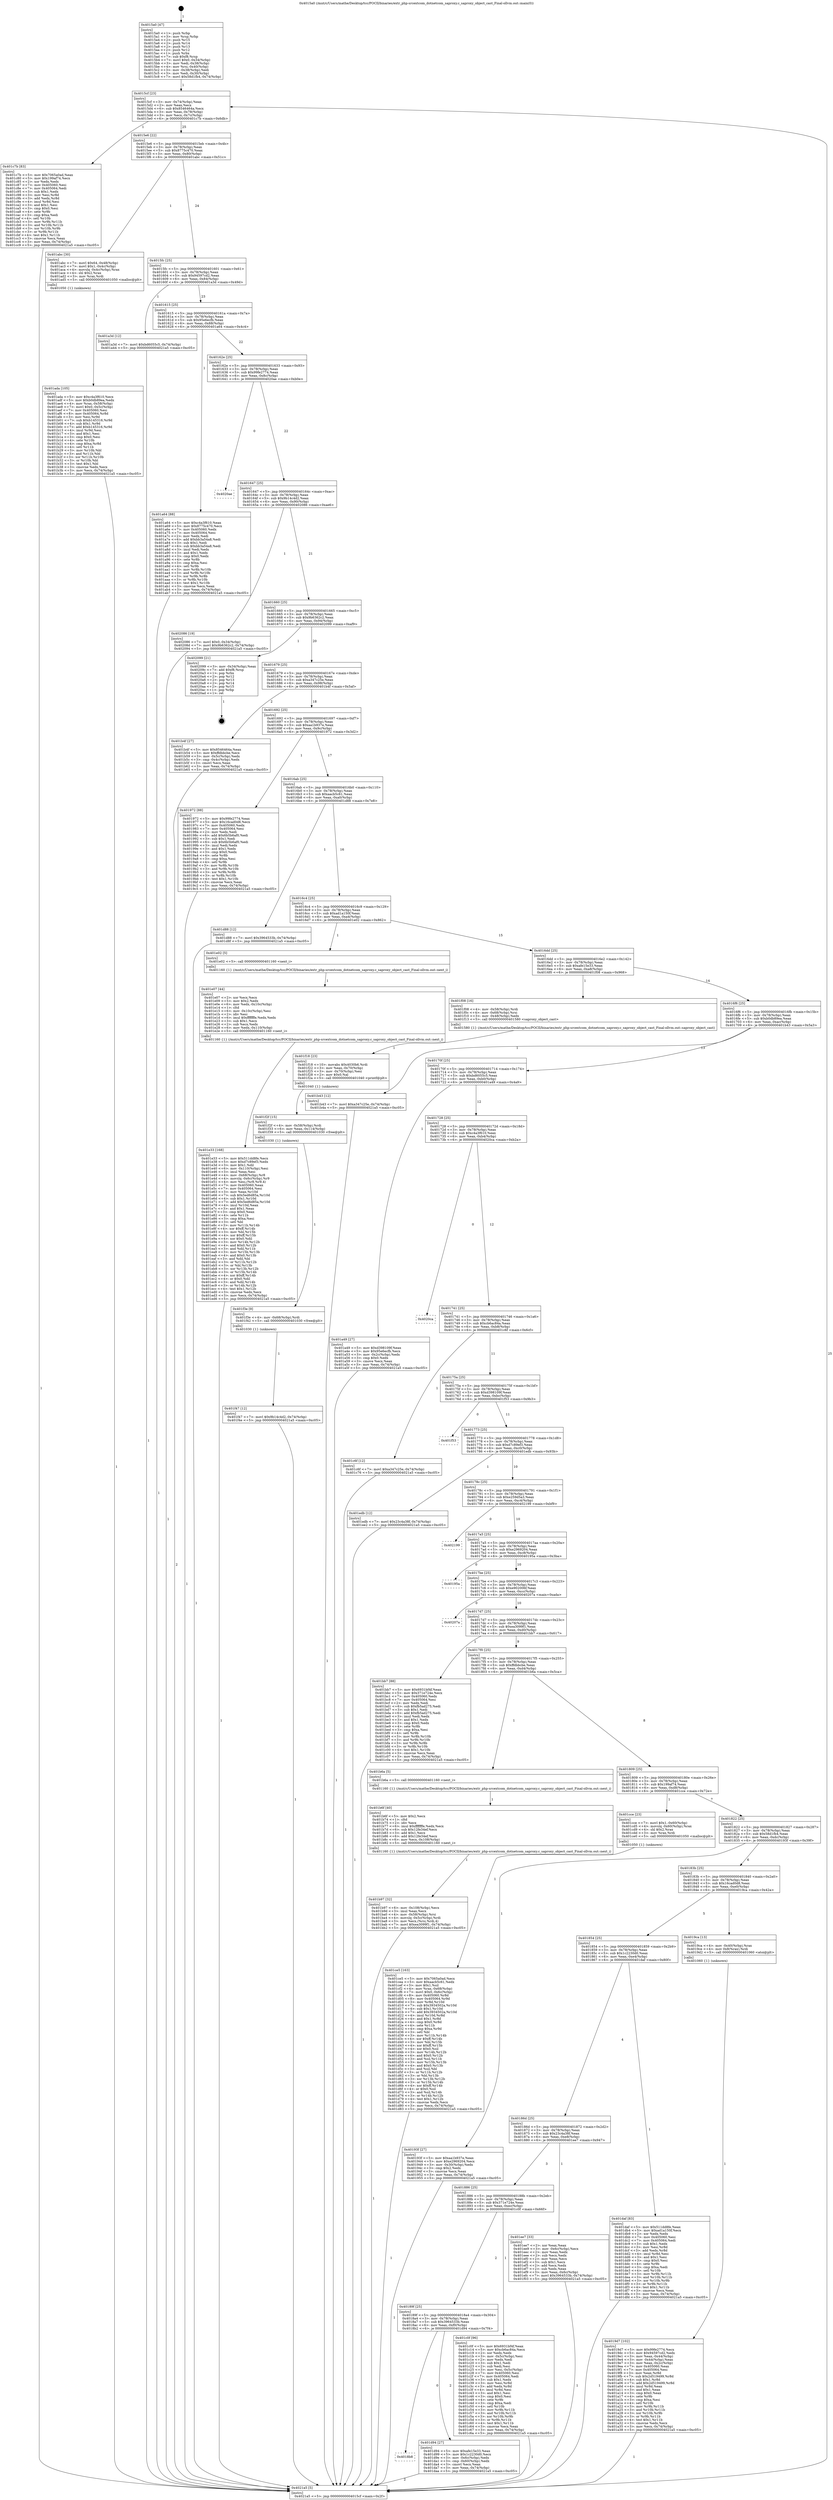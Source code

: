 digraph "0x4015a0" {
  label = "0x4015a0 (/mnt/c/Users/mathe/Desktop/tcc/POCII/binaries/extr_php-srcextcom_dotnetcom_saproxy.c_saproxy_object_cast_Final-ollvm.out::main(0))"
  labelloc = "t"
  node[shape=record]

  Entry [label="",width=0.3,height=0.3,shape=circle,fillcolor=black,style=filled]
  "0x4015cf" [label="{
     0x4015cf [23]\l
     | [instrs]\l
     &nbsp;&nbsp;0x4015cf \<+3\>: mov -0x74(%rbp),%eax\l
     &nbsp;&nbsp;0x4015d2 \<+2\>: mov %eax,%ecx\l
     &nbsp;&nbsp;0x4015d4 \<+6\>: sub $0x8546464a,%ecx\l
     &nbsp;&nbsp;0x4015da \<+3\>: mov %eax,-0x78(%rbp)\l
     &nbsp;&nbsp;0x4015dd \<+3\>: mov %ecx,-0x7c(%rbp)\l
     &nbsp;&nbsp;0x4015e0 \<+6\>: je 0000000000401c7b \<main+0x6db\>\l
  }"]
  "0x401c7b" [label="{
     0x401c7b [83]\l
     | [instrs]\l
     &nbsp;&nbsp;0x401c7b \<+5\>: mov $0x7065a0ad,%eax\l
     &nbsp;&nbsp;0x401c80 \<+5\>: mov $0x199af74,%ecx\l
     &nbsp;&nbsp;0x401c85 \<+2\>: xor %edx,%edx\l
     &nbsp;&nbsp;0x401c87 \<+7\>: mov 0x405060,%esi\l
     &nbsp;&nbsp;0x401c8e \<+7\>: mov 0x405064,%edi\l
     &nbsp;&nbsp;0x401c95 \<+3\>: sub $0x1,%edx\l
     &nbsp;&nbsp;0x401c98 \<+3\>: mov %esi,%r8d\l
     &nbsp;&nbsp;0x401c9b \<+3\>: add %edx,%r8d\l
     &nbsp;&nbsp;0x401c9e \<+4\>: imul %r8d,%esi\l
     &nbsp;&nbsp;0x401ca2 \<+3\>: and $0x1,%esi\l
     &nbsp;&nbsp;0x401ca5 \<+3\>: cmp $0x0,%esi\l
     &nbsp;&nbsp;0x401ca8 \<+4\>: sete %r9b\l
     &nbsp;&nbsp;0x401cac \<+3\>: cmp $0xa,%edi\l
     &nbsp;&nbsp;0x401caf \<+4\>: setl %r10b\l
     &nbsp;&nbsp;0x401cb3 \<+3\>: mov %r9b,%r11b\l
     &nbsp;&nbsp;0x401cb6 \<+3\>: and %r10b,%r11b\l
     &nbsp;&nbsp;0x401cb9 \<+3\>: xor %r10b,%r9b\l
     &nbsp;&nbsp;0x401cbc \<+3\>: or %r9b,%r11b\l
     &nbsp;&nbsp;0x401cbf \<+4\>: test $0x1,%r11b\l
     &nbsp;&nbsp;0x401cc3 \<+3\>: cmovne %ecx,%eax\l
     &nbsp;&nbsp;0x401cc6 \<+3\>: mov %eax,-0x74(%rbp)\l
     &nbsp;&nbsp;0x401cc9 \<+5\>: jmp 00000000004021a5 \<main+0xc05\>\l
  }"]
  "0x4015e6" [label="{
     0x4015e6 [22]\l
     | [instrs]\l
     &nbsp;&nbsp;0x4015e6 \<+5\>: jmp 00000000004015eb \<main+0x4b\>\l
     &nbsp;&nbsp;0x4015eb \<+3\>: mov -0x78(%rbp),%eax\l
     &nbsp;&nbsp;0x4015ee \<+5\>: sub $0x8775c470,%eax\l
     &nbsp;&nbsp;0x4015f3 \<+3\>: mov %eax,-0x80(%rbp)\l
     &nbsp;&nbsp;0x4015f6 \<+6\>: je 0000000000401abc \<main+0x51c\>\l
  }"]
  Exit [label="",width=0.3,height=0.3,shape=circle,fillcolor=black,style=filled,peripheries=2]
  "0x401abc" [label="{
     0x401abc [30]\l
     | [instrs]\l
     &nbsp;&nbsp;0x401abc \<+7\>: movl $0x64,-0x48(%rbp)\l
     &nbsp;&nbsp;0x401ac3 \<+7\>: movl $0x1,-0x4c(%rbp)\l
     &nbsp;&nbsp;0x401aca \<+4\>: movslq -0x4c(%rbp),%rax\l
     &nbsp;&nbsp;0x401ace \<+4\>: shl $0x2,%rax\l
     &nbsp;&nbsp;0x401ad2 \<+3\>: mov %rax,%rdi\l
     &nbsp;&nbsp;0x401ad5 \<+5\>: call 0000000000401050 \<malloc@plt\>\l
     | [calls]\l
     &nbsp;&nbsp;0x401050 \{1\} (unknown)\l
  }"]
  "0x4015fc" [label="{
     0x4015fc [25]\l
     | [instrs]\l
     &nbsp;&nbsp;0x4015fc \<+5\>: jmp 0000000000401601 \<main+0x61\>\l
     &nbsp;&nbsp;0x401601 \<+3\>: mov -0x78(%rbp),%eax\l
     &nbsp;&nbsp;0x401604 \<+5\>: sub $0x94597cd2,%eax\l
     &nbsp;&nbsp;0x401609 \<+6\>: mov %eax,-0x84(%rbp)\l
     &nbsp;&nbsp;0x40160f \<+6\>: je 0000000000401a3d \<main+0x49d\>\l
  }"]
  "0x401f47" [label="{
     0x401f47 [12]\l
     | [instrs]\l
     &nbsp;&nbsp;0x401f47 \<+7\>: movl $0x9b14c4d2,-0x74(%rbp)\l
     &nbsp;&nbsp;0x401f4e \<+5\>: jmp 00000000004021a5 \<main+0xc05\>\l
  }"]
  "0x401a3d" [label="{
     0x401a3d [12]\l
     | [instrs]\l
     &nbsp;&nbsp;0x401a3d \<+7\>: movl $0xbd6055c5,-0x74(%rbp)\l
     &nbsp;&nbsp;0x401a44 \<+5\>: jmp 00000000004021a5 \<main+0xc05\>\l
  }"]
  "0x401615" [label="{
     0x401615 [25]\l
     | [instrs]\l
     &nbsp;&nbsp;0x401615 \<+5\>: jmp 000000000040161a \<main+0x7a\>\l
     &nbsp;&nbsp;0x40161a \<+3\>: mov -0x78(%rbp),%eax\l
     &nbsp;&nbsp;0x40161d \<+5\>: sub $0x95e6ecfb,%eax\l
     &nbsp;&nbsp;0x401622 \<+6\>: mov %eax,-0x88(%rbp)\l
     &nbsp;&nbsp;0x401628 \<+6\>: je 0000000000401a64 \<main+0x4c4\>\l
  }"]
  "0x401f3e" [label="{
     0x401f3e [9]\l
     | [instrs]\l
     &nbsp;&nbsp;0x401f3e \<+4\>: mov -0x68(%rbp),%rdi\l
     &nbsp;&nbsp;0x401f42 \<+5\>: call 0000000000401030 \<free@plt\>\l
     | [calls]\l
     &nbsp;&nbsp;0x401030 \{1\} (unknown)\l
  }"]
  "0x401a64" [label="{
     0x401a64 [88]\l
     | [instrs]\l
     &nbsp;&nbsp;0x401a64 \<+5\>: mov $0xc4a3f610,%eax\l
     &nbsp;&nbsp;0x401a69 \<+5\>: mov $0x8775c470,%ecx\l
     &nbsp;&nbsp;0x401a6e \<+7\>: mov 0x405060,%edx\l
     &nbsp;&nbsp;0x401a75 \<+7\>: mov 0x405064,%esi\l
     &nbsp;&nbsp;0x401a7c \<+2\>: mov %edx,%edi\l
     &nbsp;&nbsp;0x401a7e \<+6\>: add $0xbb3a54a8,%edi\l
     &nbsp;&nbsp;0x401a84 \<+3\>: sub $0x1,%edi\l
     &nbsp;&nbsp;0x401a87 \<+6\>: sub $0xbb3a54a8,%edi\l
     &nbsp;&nbsp;0x401a8d \<+3\>: imul %edi,%edx\l
     &nbsp;&nbsp;0x401a90 \<+3\>: and $0x1,%edx\l
     &nbsp;&nbsp;0x401a93 \<+3\>: cmp $0x0,%edx\l
     &nbsp;&nbsp;0x401a96 \<+4\>: sete %r8b\l
     &nbsp;&nbsp;0x401a9a \<+3\>: cmp $0xa,%esi\l
     &nbsp;&nbsp;0x401a9d \<+4\>: setl %r9b\l
     &nbsp;&nbsp;0x401aa1 \<+3\>: mov %r8b,%r10b\l
     &nbsp;&nbsp;0x401aa4 \<+3\>: and %r9b,%r10b\l
     &nbsp;&nbsp;0x401aa7 \<+3\>: xor %r9b,%r8b\l
     &nbsp;&nbsp;0x401aaa \<+3\>: or %r8b,%r10b\l
     &nbsp;&nbsp;0x401aad \<+4\>: test $0x1,%r10b\l
     &nbsp;&nbsp;0x401ab1 \<+3\>: cmovne %ecx,%eax\l
     &nbsp;&nbsp;0x401ab4 \<+3\>: mov %eax,-0x74(%rbp)\l
     &nbsp;&nbsp;0x401ab7 \<+5\>: jmp 00000000004021a5 \<main+0xc05\>\l
  }"]
  "0x40162e" [label="{
     0x40162e [25]\l
     | [instrs]\l
     &nbsp;&nbsp;0x40162e \<+5\>: jmp 0000000000401633 \<main+0x93\>\l
     &nbsp;&nbsp;0x401633 \<+3\>: mov -0x78(%rbp),%eax\l
     &nbsp;&nbsp;0x401636 \<+5\>: sub $0x99fe2774,%eax\l
     &nbsp;&nbsp;0x40163b \<+6\>: mov %eax,-0x8c(%rbp)\l
     &nbsp;&nbsp;0x401641 \<+6\>: je 00000000004020ae \<main+0xb0e\>\l
  }"]
  "0x401f2f" [label="{
     0x401f2f [15]\l
     | [instrs]\l
     &nbsp;&nbsp;0x401f2f \<+4\>: mov -0x58(%rbp),%rdi\l
     &nbsp;&nbsp;0x401f33 \<+6\>: mov %eax,-0x114(%rbp)\l
     &nbsp;&nbsp;0x401f39 \<+5\>: call 0000000000401030 \<free@plt\>\l
     | [calls]\l
     &nbsp;&nbsp;0x401030 \{1\} (unknown)\l
  }"]
  "0x4020ae" [label="{
     0x4020ae\l
  }", style=dashed]
  "0x401647" [label="{
     0x401647 [25]\l
     | [instrs]\l
     &nbsp;&nbsp;0x401647 \<+5\>: jmp 000000000040164c \<main+0xac\>\l
     &nbsp;&nbsp;0x40164c \<+3\>: mov -0x78(%rbp),%eax\l
     &nbsp;&nbsp;0x40164f \<+5\>: sub $0x9b14c4d2,%eax\l
     &nbsp;&nbsp;0x401654 \<+6\>: mov %eax,-0x90(%rbp)\l
     &nbsp;&nbsp;0x40165a \<+6\>: je 0000000000402086 \<main+0xae6\>\l
  }"]
  "0x401f18" [label="{
     0x401f18 [23]\l
     | [instrs]\l
     &nbsp;&nbsp;0x401f18 \<+10\>: movabs $0x4030b6,%rdi\l
     &nbsp;&nbsp;0x401f22 \<+3\>: mov %eax,-0x70(%rbp)\l
     &nbsp;&nbsp;0x401f25 \<+3\>: mov -0x70(%rbp),%esi\l
     &nbsp;&nbsp;0x401f28 \<+2\>: mov $0x0,%al\l
     &nbsp;&nbsp;0x401f2a \<+5\>: call 0000000000401040 \<printf@plt\>\l
     | [calls]\l
     &nbsp;&nbsp;0x401040 \{1\} (unknown)\l
  }"]
  "0x402086" [label="{
     0x402086 [19]\l
     | [instrs]\l
     &nbsp;&nbsp;0x402086 \<+7\>: movl $0x0,-0x34(%rbp)\l
     &nbsp;&nbsp;0x40208d \<+7\>: movl $0x9b6362c2,-0x74(%rbp)\l
     &nbsp;&nbsp;0x402094 \<+5\>: jmp 00000000004021a5 \<main+0xc05\>\l
  }"]
  "0x401660" [label="{
     0x401660 [25]\l
     | [instrs]\l
     &nbsp;&nbsp;0x401660 \<+5\>: jmp 0000000000401665 \<main+0xc5\>\l
     &nbsp;&nbsp;0x401665 \<+3\>: mov -0x78(%rbp),%eax\l
     &nbsp;&nbsp;0x401668 \<+5\>: sub $0x9b6362c2,%eax\l
     &nbsp;&nbsp;0x40166d \<+6\>: mov %eax,-0x94(%rbp)\l
     &nbsp;&nbsp;0x401673 \<+6\>: je 0000000000402099 \<main+0xaf9\>\l
  }"]
  "0x401e33" [label="{
     0x401e33 [168]\l
     | [instrs]\l
     &nbsp;&nbsp;0x401e33 \<+5\>: mov $0x511dd8fe,%ecx\l
     &nbsp;&nbsp;0x401e38 \<+5\>: mov $0xd7c89ef3,%edx\l
     &nbsp;&nbsp;0x401e3d \<+3\>: mov $0x1,%dil\l
     &nbsp;&nbsp;0x401e40 \<+6\>: mov -0x110(%rbp),%esi\l
     &nbsp;&nbsp;0x401e46 \<+3\>: imul %eax,%esi\l
     &nbsp;&nbsp;0x401e49 \<+4\>: mov -0x68(%rbp),%r8\l
     &nbsp;&nbsp;0x401e4d \<+4\>: movslq -0x6c(%rbp),%r9\l
     &nbsp;&nbsp;0x401e51 \<+4\>: mov %esi,(%r8,%r9,4)\l
     &nbsp;&nbsp;0x401e55 \<+7\>: mov 0x405060,%eax\l
     &nbsp;&nbsp;0x401e5c \<+7\>: mov 0x405064,%esi\l
     &nbsp;&nbsp;0x401e63 \<+3\>: mov %eax,%r10d\l
     &nbsp;&nbsp;0x401e66 \<+7\>: sub $0x5ed6d85a,%r10d\l
     &nbsp;&nbsp;0x401e6d \<+4\>: sub $0x1,%r10d\l
     &nbsp;&nbsp;0x401e71 \<+7\>: add $0x5ed6d85a,%r10d\l
     &nbsp;&nbsp;0x401e78 \<+4\>: imul %r10d,%eax\l
     &nbsp;&nbsp;0x401e7c \<+3\>: and $0x1,%eax\l
     &nbsp;&nbsp;0x401e7f \<+3\>: cmp $0x0,%eax\l
     &nbsp;&nbsp;0x401e82 \<+4\>: sete %r11b\l
     &nbsp;&nbsp;0x401e86 \<+3\>: cmp $0xa,%esi\l
     &nbsp;&nbsp;0x401e89 \<+3\>: setl %bl\l
     &nbsp;&nbsp;0x401e8c \<+3\>: mov %r11b,%r14b\l
     &nbsp;&nbsp;0x401e8f \<+4\>: xor $0xff,%r14b\l
     &nbsp;&nbsp;0x401e93 \<+3\>: mov %bl,%r15b\l
     &nbsp;&nbsp;0x401e96 \<+4\>: xor $0xff,%r15b\l
     &nbsp;&nbsp;0x401e9a \<+4\>: xor $0x0,%dil\l
     &nbsp;&nbsp;0x401e9e \<+3\>: mov %r14b,%r12b\l
     &nbsp;&nbsp;0x401ea1 \<+4\>: and $0x0,%r12b\l
     &nbsp;&nbsp;0x401ea5 \<+3\>: and %dil,%r11b\l
     &nbsp;&nbsp;0x401ea8 \<+3\>: mov %r15b,%r13b\l
     &nbsp;&nbsp;0x401eab \<+4\>: and $0x0,%r13b\l
     &nbsp;&nbsp;0x401eaf \<+3\>: and %dil,%bl\l
     &nbsp;&nbsp;0x401eb2 \<+3\>: or %r11b,%r12b\l
     &nbsp;&nbsp;0x401eb5 \<+3\>: or %bl,%r13b\l
     &nbsp;&nbsp;0x401eb8 \<+3\>: xor %r13b,%r12b\l
     &nbsp;&nbsp;0x401ebb \<+3\>: or %r15b,%r14b\l
     &nbsp;&nbsp;0x401ebe \<+4\>: xor $0xff,%r14b\l
     &nbsp;&nbsp;0x401ec2 \<+4\>: or $0x0,%dil\l
     &nbsp;&nbsp;0x401ec6 \<+3\>: and %dil,%r14b\l
     &nbsp;&nbsp;0x401ec9 \<+3\>: or %r14b,%r12b\l
     &nbsp;&nbsp;0x401ecc \<+4\>: test $0x1,%r12b\l
     &nbsp;&nbsp;0x401ed0 \<+3\>: cmovne %edx,%ecx\l
     &nbsp;&nbsp;0x401ed3 \<+3\>: mov %ecx,-0x74(%rbp)\l
     &nbsp;&nbsp;0x401ed6 \<+5\>: jmp 00000000004021a5 \<main+0xc05\>\l
  }"]
  "0x402099" [label="{
     0x402099 [21]\l
     | [instrs]\l
     &nbsp;&nbsp;0x402099 \<+3\>: mov -0x34(%rbp),%eax\l
     &nbsp;&nbsp;0x40209c \<+7\>: add $0xf8,%rsp\l
     &nbsp;&nbsp;0x4020a3 \<+1\>: pop %rbx\l
     &nbsp;&nbsp;0x4020a4 \<+2\>: pop %r12\l
     &nbsp;&nbsp;0x4020a6 \<+2\>: pop %r13\l
     &nbsp;&nbsp;0x4020a8 \<+2\>: pop %r14\l
     &nbsp;&nbsp;0x4020aa \<+2\>: pop %r15\l
     &nbsp;&nbsp;0x4020ac \<+1\>: pop %rbp\l
     &nbsp;&nbsp;0x4020ad \<+1\>: ret\l
  }"]
  "0x401679" [label="{
     0x401679 [25]\l
     | [instrs]\l
     &nbsp;&nbsp;0x401679 \<+5\>: jmp 000000000040167e \<main+0xde\>\l
     &nbsp;&nbsp;0x40167e \<+3\>: mov -0x78(%rbp),%eax\l
     &nbsp;&nbsp;0x401681 \<+5\>: sub $0xa347c25e,%eax\l
     &nbsp;&nbsp;0x401686 \<+6\>: mov %eax,-0x98(%rbp)\l
     &nbsp;&nbsp;0x40168c \<+6\>: je 0000000000401b4f \<main+0x5af\>\l
  }"]
  "0x401e07" [label="{
     0x401e07 [44]\l
     | [instrs]\l
     &nbsp;&nbsp;0x401e07 \<+2\>: xor %ecx,%ecx\l
     &nbsp;&nbsp;0x401e09 \<+5\>: mov $0x2,%edx\l
     &nbsp;&nbsp;0x401e0e \<+6\>: mov %edx,-0x10c(%rbp)\l
     &nbsp;&nbsp;0x401e14 \<+1\>: cltd\l
     &nbsp;&nbsp;0x401e15 \<+6\>: mov -0x10c(%rbp),%esi\l
     &nbsp;&nbsp;0x401e1b \<+2\>: idiv %esi\l
     &nbsp;&nbsp;0x401e1d \<+6\>: imul $0xfffffffe,%edx,%edx\l
     &nbsp;&nbsp;0x401e23 \<+3\>: sub $0x1,%ecx\l
     &nbsp;&nbsp;0x401e26 \<+2\>: sub %ecx,%edx\l
     &nbsp;&nbsp;0x401e28 \<+6\>: mov %edx,-0x110(%rbp)\l
     &nbsp;&nbsp;0x401e2e \<+5\>: call 0000000000401160 \<next_i\>\l
     | [calls]\l
     &nbsp;&nbsp;0x401160 \{1\} (/mnt/c/Users/mathe/Desktop/tcc/POCII/binaries/extr_php-srcextcom_dotnetcom_saproxy.c_saproxy_object_cast_Final-ollvm.out::next_i)\l
  }"]
  "0x401b4f" [label="{
     0x401b4f [27]\l
     | [instrs]\l
     &nbsp;&nbsp;0x401b4f \<+5\>: mov $0x8546464a,%eax\l
     &nbsp;&nbsp;0x401b54 \<+5\>: mov $0xffdbbcbe,%ecx\l
     &nbsp;&nbsp;0x401b59 \<+3\>: mov -0x5c(%rbp),%edx\l
     &nbsp;&nbsp;0x401b5c \<+3\>: cmp -0x4c(%rbp),%edx\l
     &nbsp;&nbsp;0x401b5f \<+3\>: cmovl %ecx,%eax\l
     &nbsp;&nbsp;0x401b62 \<+3\>: mov %eax,-0x74(%rbp)\l
     &nbsp;&nbsp;0x401b65 \<+5\>: jmp 00000000004021a5 \<main+0xc05\>\l
  }"]
  "0x401692" [label="{
     0x401692 [25]\l
     | [instrs]\l
     &nbsp;&nbsp;0x401692 \<+5\>: jmp 0000000000401697 \<main+0xf7\>\l
     &nbsp;&nbsp;0x401697 \<+3\>: mov -0x78(%rbp),%eax\l
     &nbsp;&nbsp;0x40169a \<+5\>: sub $0xaa1b937e,%eax\l
     &nbsp;&nbsp;0x40169f \<+6\>: mov %eax,-0x9c(%rbp)\l
     &nbsp;&nbsp;0x4016a5 \<+6\>: je 0000000000401972 \<main+0x3d2\>\l
  }"]
  "0x4018b8" [label="{
     0x4018b8\l
  }", style=dashed]
  "0x401972" [label="{
     0x401972 [88]\l
     | [instrs]\l
     &nbsp;&nbsp;0x401972 \<+5\>: mov $0x99fe2774,%eax\l
     &nbsp;&nbsp;0x401977 \<+5\>: mov $0x16cad0d8,%ecx\l
     &nbsp;&nbsp;0x40197c \<+7\>: mov 0x405060,%edx\l
     &nbsp;&nbsp;0x401983 \<+7\>: mov 0x405064,%esi\l
     &nbsp;&nbsp;0x40198a \<+2\>: mov %edx,%edi\l
     &nbsp;&nbsp;0x40198c \<+6\>: add $0x6b5b6af0,%edi\l
     &nbsp;&nbsp;0x401992 \<+3\>: sub $0x1,%edi\l
     &nbsp;&nbsp;0x401995 \<+6\>: sub $0x6b5b6af0,%edi\l
     &nbsp;&nbsp;0x40199b \<+3\>: imul %edi,%edx\l
     &nbsp;&nbsp;0x40199e \<+3\>: and $0x1,%edx\l
     &nbsp;&nbsp;0x4019a1 \<+3\>: cmp $0x0,%edx\l
     &nbsp;&nbsp;0x4019a4 \<+4\>: sete %r8b\l
     &nbsp;&nbsp;0x4019a8 \<+3\>: cmp $0xa,%esi\l
     &nbsp;&nbsp;0x4019ab \<+4\>: setl %r9b\l
     &nbsp;&nbsp;0x4019af \<+3\>: mov %r8b,%r10b\l
     &nbsp;&nbsp;0x4019b2 \<+3\>: and %r9b,%r10b\l
     &nbsp;&nbsp;0x4019b5 \<+3\>: xor %r9b,%r8b\l
     &nbsp;&nbsp;0x4019b8 \<+3\>: or %r8b,%r10b\l
     &nbsp;&nbsp;0x4019bb \<+4\>: test $0x1,%r10b\l
     &nbsp;&nbsp;0x4019bf \<+3\>: cmovne %ecx,%eax\l
     &nbsp;&nbsp;0x4019c2 \<+3\>: mov %eax,-0x74(%rbp)\l
     &nbsp;&nbsp;0x4019c5 \<+5\>: jmp 00000000004021a5 \<main+0xc05\>\l
  }"]
  "0x4016ab" [label="{
     0x4016ab [25]\l
     | [instrs]\l
     &nbsp;&nbsp;0x4016ab \<+5\>: jmp 00000000004016b0 \<main+0x110\>\l
     &nbsp;&nbsp;0x4016b0 \<+3\>: mov -0x78(%rbp),%eax\l
     &nbsp;&nbsp;0x4016b3 \<+5\>: sub $0xaacb5c61,%eax\l
     &nbsp;&nbsp;0x4016b8 \<+6\>: mov %eax,-0xa0(%rbp)\l
     &nbsp;&nbsp;0x4016be \<+6\>: je 0000000000401d88 \<main+0x7e8\>\l
  }"]
  "0x401d94" [label="{
     0x401d94 [27]\l
     | [instrs]\l
     &nbsp;&nbsp;0x401d94 \<+5\>: mov $0xafe15e33,%eax\l
     &nbsp;&nbsp;0x401d99 \<+5\>: mov $0x1c2230d0,%ecx\l
     &nbsp;&nbsp;0x401d9e \<+3\>: mov -0x6c(%rbp),%edx\l
     &nbsp;&nbsp;0x401da1 \<+3\>: cmp -0x60(%rbp),%edx\l
     &nbsp;&nbsp;0x401da4 \<+3\>: cmovl %ecx,%eax\l
     &nbsp;&nbsp;0x401da7 \<+3\>: mov %eax,-0x74(%rbp)\l
     &nbsp;&nbsp;0x401daa \<+5\>: jmp 00000000004021a5 \<main+0xc05\>\l
  }"]
  "0x401d88" [label="{
     0x401d88 [12]\l
     | [instrs]\l
     &nbsp;&nbsp;0x401d88 \<+7\>: movl $0x3964533b,-0x74(%rbp)\l
     &nbsp;&nbsp;0x401d8f \<+5\>: jmp 00000000004021a5 \<main+0xc05\>\l
  }"]
  "0x4016c4" [label="{
     0x4016c4 [25]\l
     | [instrs]\l
     &nbsp;&nbsp;0x4016c4 \<+5\>: jmp 00000000004016c9 \<main+0x129\>\l
     &nbsp;&nbsp;0x4016c9 \<+3\>: mov -0x78(%rbp),%eax\l
     &nbsp;&nbsp;0x4016cc \<+5\>: sub $0xad1a150f,%eax\l
     &nbsp;&nbsp;0x4016d1 \<+6\>: mov %eax,-0xa4(%rbp)\l
     &nbsp;&nbsp;0x4016d7 \<+6\>: je 0000000000401e02 \<main+0x862\>\l
  }"]
  "0x401ce5" [label="{
     0x401ce5 [163]\l
     | [instrs]\l
     &nbsp;&nbsp;0x401ce5 \<+5\>: mov $0x7065a0ad,%ecx\l
     &nbsp;&nbsp;0x401cea \<+5\>: mov $0xaacb5c61,%edx\l
     &nbsp;&nbsp;0x401cef \<+3\>: mov $0x1,%sil\l
     &nbsp;&nbsp;0x401cf2 \<+4\>: mov %rax,-0x68(%rbp)\l
     &nbsp;&nbsp;0x401cf6 \<+7\>: movl $0x0,-0x6c(%rbp)\l
     &nbsp;&nbsp;0x401cfd \<+8\>: mov 0x405060,%r8d\l
     &nbsp;&nbsp;0x401d05 \<+8\>: mov 0x405064,%r9d\l
     &nbsp;&nbsp;0x401d0d \<+3\>: mov %r8d,%r10d\l
     &nbsp;&nbsp;0x401d10 \<+7\>: sub $0x3934502a,%r10d\l
     &nbsp;&nbsp;0x401d17 \<+4\>: sub $0x1,%r10d\l
     &nbsp;&nbsp;0x401d1b \<+7\>: add $0x3934502a,%r10d\l
     &nbsp;&nbsp;0x401d22 \<+4\>: imul %r10d,%r8d\l
     &nbsp;&nbsp;0x401d26 \<+4\>: and $0x1,%r8d\l
     &nbsp;&nbsp;0x401d2a \<+4\>: cmp $0x0,%r8d\l
     &nbsp;&nbsp;0x401d2e \<+4\>: sete %r11b\l
     &nbsp;&nbsp;0x401d32 \<+4\>: cmp $0xa,%r9d\l
     &nbsp;&nbsp;0x401d36 \<+3\>: setl %bl\l
     &nbsp;&nbsp;0x401d39 \<+3\>: mov %r11b,%r14b\l
     &nbsp;&nbsp;0x401d3c \<+4\>: xor $0xff,%r14b\l
     &nbsp;&nbsp;0x401d40 \<+3\>: mov %bl,%r15b\l
     &nbsp;&nbsp;0x401d43 \<+4\>: xor $0xff,%r15b\l
     &nbsp;&nbsp;0x401d47 \<+4\>: xor $0x0,%sil\l
     &nbsp;&nbsp;0x401d4b \<+3\>: mov %r14b,%r12b\l
     &nbsp;&nbsp;0x401d4e \<+4\>: and $0x0,%r12b\l
     &nbsp;&nbsp;0x401d52 \<+3\>: and %sil,%r11b\l
     &nbsp;&nbsp;0x401d55 \<+3\>: mov %r15b,%r13b\l
     &nbsp;&nbsp;0x401d58 \<+4\>: and $0x0,%r13b\l
     &nbsp;&nbsp;0x401d5c \<+3\>: and %sil,%bl\l
     &nbsp;&nbsp;0x401d5f \<+3\>: or %r11b,%r12b\l
     &nbsp;&nbsp;0x401d62 \<+3\>: or %bl,%r13b\l
     &nbsp;&nbsp;0x401d65 \<+3\>: xor %r13b,%r12b\l
     &nbsp;&nbsp;0x401d68 \<+3\>: or %r15b,%r14b\l
     &nbsp;&nbsp;0x401d6b \<+4\>: xor $0xff,%r14b\l
     &nbsp;&nbsp;0x401d6f \<+4\>: or $0x0,%sil\l
     &nbsp;&nbsp;0x401d73 \<+3\>: and %sil,%r14b\l
     &nbsp;&nbsp;0x401d76 \<+3\>: or %r14b,%r12b\l
     &nbsp;&nbsp;0x401d79 \<+4\>: test $0x1,%r12b\l
     &nbsp;&nbsp;0x401d7d \<+3\>: cmovne %edx,%ecx\l
     &nbsp;&nbsp;0x401d80 \<+3\>: mov %ecx,-0x74(%rbp)\l
     &nbsp;&nbsp;0x401d83 \<+5\>: jmp 00000000004021a5 \<main+0xc05\>\l
  }"]
  "0x401e02" [label="{
     0x401e02 [5]\l
     | [instrs]\l
     &nbsp;&nbsp;0x401e02 \<+5\>: call 0000000000401160 \<next_i\>\l
     | [calls]\l
     &nbsp;&nbsp;0x401160 \{1\} (/mnt/c/Users/mathe/Desktop/tcc/POCII/binaries/extr_php-srcextcom_dotnetcom_saproxy.c_saproxy_object_cast_Final-ollvm.out::next_i)\l
  }"]
  "0x4016dd" [label="{
     0x4016dd [25]\l
     | [instrs]\l
     &nbsp;&nbsp;0x4016dd \<+5\>: jmp 00000000004016e2 \<main+0x142\>\l
     &nbsp;&nbsp;0x4016e2 \<+3\>: mov -0x78(%rbp),%eax\l
     &nbsp;&nbsp;0x4016e5 \<+5\>: sub $0xafe15e33,%eax\l
     &nbsp;&nbsp;0x4016ea \<+6\>: mov %eax,-0xa8(%rbp)\l
     &nbsp;&nbsp;0x4016f0 \<+6\>: je 0000000000401f08 \<main+0x968\>\l
  }"]
  "0x40189f" [label="{
     0x40189f [25]\l
     | [instrs]\l
     &nbsp;&nbsp;0x40189f \<+5\>: jmp 00000000004018a4 \<main+0x304\>\l
     &nbsp;&nbsp;0x4018a4 \<+3\>: mov -0x78(%rbp),%eax\l
     &nbsp;&nbsp;0x4018a7 \<+5\>: sub $0x3964533b,%eax\l
     &nbsp;&nbsp;0x4018ac \<+6\>: mov %eax,-0xf0(%rbp)\l
     &nbsp;&nbsp;0x4018b2 \<+6\>: je 0000000000401d94 \<main+0x7f4\>\l
  }"]
  "0x401f08" [label="{
     0x401f08 [16]\l
     | [instrs]\l
     &nbsp;&nbsp;0x401f08 \<+4\>: mov -0x58(%rbp),%rdi\l
     &nbsp;&nbsp;0x401f0c \<+4\>: mov -0x68(%rbp),%rsi\l
     &nbsp;&nbsp;0x401f10 \<+3\>: mov -0x48(%rbp),%edx\l
     &nbsp;&nbsp;0x401f13 \<+5\>: call 0000000000401580 \<saproxy_object_cast\>\l
     | [calls]\l
     &nbsp;&nbsp;0x401580 \{1\} (/mnt/c/Users/mathe/Desktop/tcc/POCII/binaries/extr_php-srcextcom_dotnetcom_saproxy.c_saproxy_object_cast_Final-ollvm.out::saproxy_object_cast)\l
  }"]
  "0x4016f6" [label="{
     0x4016f6 [25]\l
     | [instrs]\l
     &nbsp;&nbsp;0x4016f6 \<+5\>: jmp 00000000004016fb \<main+0x15b\>\l
     &nbsp;&nbsp;0x4016fb \<+3\>: mov -0x78(%rbp),%eax\l
     &nbsp;&nbsp;0x4016fe \<+5\>: sub $0xb0db89ea,%eax\l
     &nbsp;&nbsp;0x401703 \<+6\>: mov %eax,-0xac(%rbp)\l
     &nbsp;&nbsp;0x401709 \<+6\>: je 0000000000401b43 \<main+0x5a3\>\l
  }"]
  "0x401c0f" [label="{
     0x401c0f [96]\l
     | [instrs]\l
     &nbsp;&nbsp;0x401c0f \<+5\>: mov $0x6931bf4f,%eax\l
     &nbsp;&nbsp;0x401c14 \<+5\>: mov $0xcb6ac84a,%ecx\l
     &nbsp;&nbsp;0x401c19 \<+2\>: xor %edx,%edx\l
     &nbsp;&nbsp;0x401c1b \<+3\>: mov -0x5c(%rbp),%esi\l
     &nbsp;&nbsp;0x401c1e \<+2\>: mov %edx,%edi\l
     &nbsp;&nbsp;0x401c20 \<+3\>: sub $0x1,%edi\l
     &nbsp;&nbsp;0x401c23 \<+2\>: sub %edi,%esi\l
     &nbsp;&nbsp;0x401c25 \<+3\>: mov %esi,-0x5c(%rbp)\l
     &nbsp;&nbsp;0x401c28 \<+7\>: mov 0x405060,%esi\l
     &nbsp;&nbsp;0x401c2f \<+7\>: mov 0x405064,%edi\l
     &nbsp;&nbsp;0x401c36 \<+3\>: sub $0x1,%edx\l
     &nbsp;&nbsp;0x401c39 \<+3\>: mov %esi,%r8d\l
     &nbsp;&nbsp;0x401c3c \<+3\>: add %edx,%r8d\l
     &nbsp;&nbsp;0x401c3f \<+4\>: imul %r8d,%esi\l
     &nbsp;&nbsp;0x401c43 \<+3\>: and $0x1,%esi\l
     &nbsp;&nbsp;0x401c46 \<+3\>: cmp $0x0,%esi\l
     &nbsp;&nbsp;0x401c49 \<+4\>: sete %r9b\l
     &nbsp;&nbsp;0x401c4d \<+3\>: cmp $0xa,%edi\l
     &nbsp;&nbsp;0x401c50 \<+4\>: setl %r10b\l
     &nbsp;&nbsp;0x401c54 \<+3\>: mov %r9b,%r11b\l
     &nbsp;&nbsp;0x401c57 \<+3\>: and %r10b,%r11b\l
     &nbsp;&nbsp;0x401c5a \<+3\>: xor %r10b,%r9b\l
     &nbsp;&nbsp;0x401c5d \<+3\>: or %r9b,%r11b\l
     &nbsp;&nbsp;0x401c60 \<+4\>: test $0x1,%r11b\l
     &nbsp;&nbsp;0x401c64 \<+3\>: cmovne %ecx,%eax\l
     &nbsp;&nbsp;0x401c67 \<+3\>: mov %eax,-0x74(%rbp)\l
     &nbsp;&nbsp;0x401c6a \<+5\>: jmp 00000000004021a5 \<main+0xc05\>\l
  }"]
  "0x401b43" [label="{
     0x401b43 [12]\l
     | [instrs]\l
     &nbsp;&nbsp;0x401b43 \<+7\>: movl $0xa347c25e,-0x74(%rbp)\l
     &nbsp;&nbsp;0x401b4a \<+5\>: jmp 00000000004021a5 \<main+0xc05\>\l
  }"]
  "0x40170f" [label="{
     0x40170f [25]\l
     | [instrs]\l
     &nbsp;&nbsp;0x40170f \<+5\>: jmp 0000000000401714 \<main+0x174\>\l
     &nbsp;&nbsp;0x401714 \<+3\>: mov -0x78(%rbp),%eax\l
     &nbsp;&nbsp;0x401717 \<+5\>: sub $0xbd6055c5,%eax\l
     &nbsp;&nbsp;0x40171c \<+6\>: mov %eax,-0xb0(%rbp)\l
     &nbsp;&nbsp;0x401722 \<+6\>: je 0000000000401a49 \<main+0x4a9\>\l
  }"]
  "0x401886" [label="{
     0x401886 [25]\l
     | [instrs]\l
     &nbsp;&nbsp;0x401886 \<+5\>: jmp 000000000040188b \<main+0x2eb\>\l
     &nbsp;&nbsp;0x40188b \<+3\>: mov -0x78(%rbp),%eax\l
     &nbsp;&nbsp;0x40188e \<+5\>: sub $0x371e724e,%eax\l
     &nbsp;&nbsp;0x401893 \<+6\>: mov %eax,-0xec(%rbp)\l
     &nbsp;&nbsp;0x401899 \<+6\>: je 0000000000401c0f \<main+0x66f\>\l
  }"]
  "0x401a49" [label="{
     0x401a49 [27]\l
     | [instrs]\l
     &nbsp;&nbsp;0x401a49 \<+5\>: mov $0xd398109f,%eax\l
     &nbsp;&nbsp;0x401a4e \<+5\>: mov $0x95e6ecfb,%ecx\l
     &nbsp;&nbsp;0x401a53 \<+3\>: mov -0x2c(%rbp),%edx\l
     &nbsp;&nbsp;0x401a56 \<+3\>: cmp $0x0,%edx\l
     &nbsp;&nbsp;0x401a59 \<+3\>: cmove %ecx,%eax\l
     &nbsp;&nbsp;0x401a5c \<+3\>: mov %eax,-0x74(%rbp)\l
     &nbsp;&nbsp;0x401a5f \<+5\>: jmp 00000000004021a5 \<main+0xc05\>\l
  }"]
  "0x401728" [label="{
     0x401728 [25]\l
     | [instrs]\l
     &nbsp;&nbsp;0x401728 \<+5\>: jmp 000000000040172d \<main+0x18d\>\l
     &nbsp;&nbsp;0x40172d \<+3\>: mov -0x78(%rbp),%eax\l
     &nbsp;&nbsp;0x401730 \<+5\>: sub $0xc4a3f610,%eax\l
     &nbsp;&nbsp;0x401735 \<+6\>: mov %eax,-0xb4(%rbp)\l
     &nbsp;&nbsp;0x40173b \<+6\>: je 00000000004020ca \<main+0xb2a\>\l
  }"]
  "0x401ee7" [label="{
     0x401ee7 [33]\l
     | [instrs]\l
     &nbsp;&nbsp;0x401ee7 \<+2\>: xor %eax,%eax\l
     &nbsp;&nbsp;0x401ee9 \<+3\>: mov -0x6c(%rbp),%ecx\l
     &nbsp;&nbsp;0x401eec \<+2\>: mov %eax,%edx\l
     &nbsp;&nbsp;0x401eee \<+2\>: sub %ecx,%edx\l
     &nbsp;&nbsp;0x401ef0 \<+2\>: mov %eax,%ecx\l
     &nbsp;&nbsp;0x401ef2 \<+3\>: sub $0x1,%ecx\l
     &nbsp;&nbsp;0x401ef5 \<+2\>: add %ecx,%edx\l
     &nbsp;&nbsp;0x401ef7 \<+2\>: sub %edx,%eax\l
     &nbsp;&nbsp;0x401ef9 \<+3\>: mov %eax,-0x6c(%rbp)\l
     &nbsp;&nbsp;0x401efc \<+7\>: movl $0x3964533b,-0x74(%rbp)\l
     &nbsp;&nbsp;0x401f03 \<+5\>: jmp 00000000004021a5 \<main+0xc05\>\l
  }"]
  "0x4020ca" [label="{
     0x4020ca\l
  }", style=dashed]
  "0x401741" [label="{
     0x401741 [25]\l
     | [instrs]\l
     &nbsp;&nbsp;0x401741 \<+5\>: jmp 0000000000401746 \<main+0x1a6\>\l
     &nbsp;&nbsp;0x401746 \<+3\>: mov -0x78(%rbp),%eax\l
     &nbsp;&nbsp;0x401749 \<+5\>: sub $0xcb6ac84a,%eax\l
     &nbsp;&nbsp;0x40174e \<+6\>: mov %eax,-0xb8(%rbp)\l
     &nbsp;&nbsp;0x401754 \<+6\>: je 0000000000401c6f \<main+0x6cf\>\l
  }"]
  "0x40186d" [label="{
     0x40186d [25]\l
     | [instrs]\l
     &nbsp;&nbsp;0x40186d \<+5\>: jmp 0000000000401872 \<main+0x2d2\>\l
     &nbsp;&nbsp;0x401872 \<+3\>: mov -0x78(%rbp),%eax\l
     &nbsp;&nbsp;0x401875 \<+5\>: sub $0x23c4a38f,%eax\l
     &nbsp;&nbsp;0x40187a \<+6\>: mov %eax,-0xe8(%rbp)\l
     &nbsp;&nbsp;0x401880 \<+6\>: je 0000000000401ee7 \<main+0x947\>\l
  }"]
  "0x401c6f" [label="{
     0x401c6f [12]\l
     | [instrs]\l
     &nbsp;&nbsp;0x401c6f \<+7\>: movl $0xa347c25e,-0x74(%rbp)\l
     &nbsp;&nbsp;0x401c76 \<+5\>: jmp 00000000004021a5 \<main+0xc05\>\l
  }"]
  "0x40175a" [label="{
     0x40175a [25]\l
     | [instrs]\l
     &nbsp;&nbsp;0x40175a \<+5\>: jmp 000000000040175f \<main+0x1bf\>\l
     &nbsp;&nbsp;0x40175f \<+3\>: mov -0x78(%rbp),%eax\l
     &nbsp;&nbsp;0x401762 \<+5\>: sub $0xd398109f,%eax\l
     &nbsp;&nbsp;0x401767 \<+6\>: mov %eax,-0xbc(%rbp)\l
     &nbsp;&nbsp;0x40176d \<+6\>: je 0000000000401f53 \<main+0x9b3\>\l
  }"]
  "0x401daf" [label="{
     0x401daf [83]\l
     | [instrs]\l
     &nbsp;&nbsp;0x401daf \<+5\>: mov $0x511dd8fe,%eax\l
     &nbsp;&nbsp;0x401db4 \<+5\>: mov $0xad1a150f,%ecx\l
     &nbsp;&nbsp;0x401db9 \<+2\>: xor %edx,%edx\l
     &nbsp;&nbsp;0x401dbb \<+7\>: mov 0x405060,%esi\l
     &nbsp;&nbsp;0x401dc2 \<+7\>: mov 0x405064,%edi\l
     &nbsp;&nbsp;0x401dc9 \<+3\>: sub $0x1,%edx\l
     &nbsp;&nbsp;0x401dcc \<+3\>: mov %esi,%r8d\l
     &nbsp;&nbsp;0x401dcf \<+3\>: add %edx,%r8d\l
     &nbsp;&nbsp;0x401dd2 \<+4\>: imul %r8d,%esi\l
     &nbsp;&nbsp;0x401dd6 \<+3\>: and $0x1,%esi\l
     &nbsp;&nbsp;0x401dd9 \<+3\>: cmp $0x0,%esi\l
     &nbsp;&nbsp;0x401ddc \<+4\>: sete %r9b\l
     &nbsp;&nbsp;0x401de0 \<+3\>: cmp $0xa,%edi\l
     &nbsp;&nbsp;0x401de3 \<+4\>: setl %r10b\l
     &nbsp;&nbsp;0x401de7 \<+3\>: mov %r9b,%r11b\l
     &nbsp;&nbsp;0x401dea \<+3\>: and %r10b,%r11b\l
     &nbsp;&nbsp;0x401ded \<+3\>: xor %r10b,%r9b\l
     &nbsp;&nbsp;0x401df0 \<+3\>: or %r9b,%r11b\l
     &nbsp;&nbsp;0x401df3 \<+4\>: test $0x1,%r11b\l
     &nbsp;&nbsp;0x401df7 \<+3\>: cmovne %ecx,%eax\l
     &nbsp;&nbsp;0x401dfa \<+3\>: mov %eax,-0x74(%rbp)\l
     &nbsp;&nbsp;0x401dfd \<+5\>: jmp 00000000004021a5 \<main+0xc05\>\l
  }"]
  "0x401f53" [label="{
     0x401f53\l
  }", style=dashed]
  "0x401773" [label="{
     0x401773 [25]\l
     | [instrs]\l
     &nbsp;&nbsp;0x401773 \<+5\>: jmp 0000000000401778 \<main+0x1d8\>\l
     &nbsp;&nbsp;0x401778 \<+3\>: mov -0x78(%rbp),%eax\l
     &nbsp;&nbsp;0x40177b \<+5\>: sub $0xd7c89ef3,%eax\l
     &nbsp;&nbsp;0x401780 \<+6\>: mov %eax,-0xc0(%rbp)\l
     &nbsp;&nbsp;0x401786 \<+6\>: je 0000000000401edb \<main+0x93b\>\l
  }"]
  "0x401b97" [label="{
     0x401b97 [32]\l
     | [instrs]\l
     &nbsp;&nbsp;0x401b97 \<+6\>: mov -0x108(%rbp),%ecx\l
     &nbsp;&nbsp;0x401b9d \<+3\>: imul %eax,%ecx\l
     &nbsp;&nbsp;0x401ba0 \<+4\>: mov -0x58(%rbp),%rsi\l
     &nbsp;&nbsp;0x401ba4 \<+4\>: movslq -0x5c(%rbp),%rdi\l
     &nbsp;&nbsp;0x401ba8 \<+3\>: mov %ecx,(%rsi,%rdi,4)\l
     &nbsp;&nbsp;0x401bab \<+7\>: movl $0xea3099f1,-0x74(%rbp)\l
     &nbsp;&nbsp;0x401bb2 \<+5\>: jmp 00000000004021a5 \<main+0xc05\>\l
  }"]
  "0x401edb" [label="{
     0x401edb [12]\l
     | [instrs]\l
     &nbsp;&nbsp;0x401edb \<+7\>: movl $0x23c4a38f,-0x74(%rbp)\l
     &nbsp;&nbsp;0x401ee2 \<+5\>: jmp 00000000004021a5 \<main+0xc05\>\l
  }"]
  "0x40178c" [label="{
     0x40178c [25]\l
     | [instrs]\l
     &nbsp;&nbsp;0x40178c \<+5\>: jmp 0000000000401791 \<main+0x1f1\>\l
     &nbsp;&nbsp;0x401791 \<+3\>: mov -0x78(%rbp),%eax\l
     &nbsp;&nbsp;0x401794 \<+5\>: sub $0xe259d5a3,%eax\l
     &nbsp;&nbsp;0x401799 \<+6\>: mov %eax,-0xc4(%rbp)\l
     &nbsp;&nbsp;0x40179f \<+6\>: je 0000000000402199 \<main+0xbf9\>\l
  }"]
  "0x401b6f" [label="{
     0x401b6f [40]\l
     | [instrs]\l
     &nbsp;&nbsp;0x401b6f \<+5\>: mov $0x2,%ecx\l
     &nbsp;&nbsp;0x401b74 \<+1\>: cltd\l
     &nbsp;&nbsp;0x401b75 \<+2\>: idiv %ecx\l
     &nbsp;&nbsp;0x401b77 \<+6\>: imul $0xfffffffe,%edx,%ecx\l
     &nbsp;&nbsp;0x401b7d \<+6\>: sub $0x12fe34ef,%ecx\l
     &nbsp;&nbsp;0x401b83 \<+3\>: add $0x1,%ecx\l
     &nbsp;&nbsp;0x401b86 \<+6\>: add $0x12fe34ef,%ecx\l
     &nbsp;&nbsp;0x401b8c \<+6\>: mov %ecx,-0x108(%rbp)\l
     &nbsp;&nbsp;0x401b92 \<+5\>: call 0000000000401160 \<next_i\>\l
     | [calls]\l
     &nbsp;&nbsp;0x401160 \{1\} (/mnt/c/Users/mathe/Desktop/tcc/POCII/binaries/extr_php-srcextcom_dotnetcom_saproxy.c_saproxy_object_cast_Final-ollvm.out::next_i)\l
  }"]
  "0x402199" [label="{
     0x402199\l
  }", style=dashed]
  "0x4017a5" [label="{
     0x4017a5 [25]\l
     | [instrs]\l
     &nbsp;&nbsp;0x4017a5 \<+5\>: jmp 00000000004017aa \<main+0x20a\>\l
     &nbsp;&nbsp;0x4017aa \<+3\>: mov -0x78(%rbp),%eax\l
     &nbsp;&nbsp;0x4017ad \<+5\>: sub $0xe2969204,%eax\l
     &nbsp;&nbsp;0x4017b2 \<+6\>: mov %eax,-0xc8(%rbp)\l
     &nbsp;&nbsp;0x4017b8 \<+6\>: je 000000000040195a \<main+0x3ba\>\l
  }"]
  "0x401ada" [label="{
     0x401ada [105]\l
     | [instrs]\l
     &nbsp;&nbsp;0x401ada \<+5\>: mov $0xc4a3f610,%ecx\l
     &nbsp;&nbsp;0x401adf \<+5\>: mov $0xb0db89ea,%edx\l
     &nbsp;&nbsp;0x401ae4 \<+4\>: mov %rax,-0x58(%rbp)\l
     &nbsp;&nbsp;0x401ae8 \<+7\>: movl $0x0,-0x5c(%rbp)\l
     &nbsp;&nbsp;0x401aef \<+7\>: mov 0x405060,%esi\l
     &nbsp;&nbsp;0x401af6 \<+8\>: mov 0x405064,%r8d\l
     &nbsp;&nbsp;0x401afe \<+3\>: mov %esi,%r9d\l
     &nbsp;&nbsp;0x401b01 \<+7\>: sub $0xb145316,%r9d\l
     &nbsp;&nbsp;0x401b08 \<+4\>: sub $0x1,%r9d\l
     &nbsp;&nbsp;0x401b0c \<+7\>: add $0xb145316,%r9d\l
     &nbsp;&nbsp;0x401b13 \<+4\>: imul %r9d,%esi\l
     &nbsp;&nbsp;0x401b17 \<+3\>: and $0x1,%esi\l
     &nbsp;&nbsp;0x401b1a \<+3\>: cmp $0x0,%esi\l
     &nbsp;&nbsp;0x401b1d \<+4\>: sete %r10b\l
     &nbsp;&nbsp;0x401b21 \<+4\>: cmp $0xa,%r8d\l
     &nbsp;&nbsp;0x401b25 \<+4\>: setl %r11b\l
     &nbsp;&nbsp;0x401b29 \<+3\>: mov %r10b,%bl\l
     &nbsp;&nbsp;0x401b2c \<+3\>: and %r11b,%bl\l
     &nbsp;&nbsp;0x401b2f \<+3\>: xor %r11b,%r10b\l
     &nbsp;&nbsp;0x401b32 \<+3\>: or %r10b,%bl\l
     &nbsp;&nbsp;0x401b35 \<+3\>: test $0x1,%bl\l
     &nbsp;&nbsp;0x401b38 \<+3\>: cmovne %edx,%ecx\l
     &nbsp;&nbsp;0x401b3b \<+3\>: mov %ecx,-0x74(%rbp)\l
     &nbsp;&nbsp;0x401b3e \<+5\>: jmp 00000000004021a5 \<main+0xc05\>\l
  }"]
  "0x40195a" [label="{
     0x40195a\l
  }", style=dashed]
  "0x4017be" [label="{
     0x4017be [25]\l
     | [instrs]\l
     &nbsp;&nbsp;0x4017be \<+5\>: jmp 00000000004017c3 \<main+0x223\>\l
     &nbsp;&nbsp;0x4017c3 \<+3\>: mov -0x78(%rbp),%eax\l
     &nbsp;&nbsp;0x4017c6 \<+5\>: sub $0xe902006f,%eax\l
     &nbsp;&nbsp;0x4017cb \<+6\>: mov %eax,-0xcc(%rbp)\l
     &nbsp;&nbsp;0x4017d1 \<+6\>: je 000000000040207a \<main+0xada\>\l
  }"]
  "0x4019d7" [label="{
     0x4019d7 [102]\l
     | [instrs]\l
     &nbsp;&nbsp;0x4019d7 \<+5\>: mov $0x99fe2774,%ecx\l
     &nbsp;&nbsp;0x4019dc \<+5\>: mov $0x94597cd2,%edx\l
     &nbsp;&nbsp;0x4019e1 \<+3\>: mov %eax,-0x44(%rbp)\l
     &nbsp;&nbsp;0x4019e4 \<+3\>: mov -0x44(%rbp),%eax\l
     &nbsp;&nbsp;0x4019e7 \<+3\>: mov %eax,-0x2c(%rbp)\l
     &nbsp;&nbsp;0x4019ea \<+7\>: mov 0x405060,%eax\l
     &nbsp;&nbsp;0x4019f1 \<+7\>: mov 0x405064,%esi\l
     &nbsp;&nbsp;0x4019f8 \<+3\>: mov %eax,%r8d\l
     &nbsp;&nbsp;0x4019fb \<+7\>: sub $0x2d519499,%r8d\l
     &nbsp;&nbsp;0x401a02 \<+4\>: sub $0x1,%r8d\l
     &nbsp;&nbsp;0x401a06 \<+7\>: add $0x2d519499,%r8d\l
     &nbsp;&nbsp;0x401a0d \<+4\>: imul %r8d,%eax\l
     &nbsp;&nbsp;0x401a11 \<+3\>: and $0x1,%eax\l
     &nbsp;&nbsp;0x401a14 \<+3\>: cmp $0x0,%eax\l
     &nbsp;&nbsp;0x401a17 \<+4\>: sete %r9b\l
     &nbsp;&nbsp;0x401a1b \<+3\>: cmp $0xa,%esi\l
     &nbsp;&nbsp;0x401a1e \<+4\>: setl %r10b\l
     &nbsp;&nbsp;0x401a22 \<+3\>: mov %r9b,%r11b\l
     &nbsp;&nbsp;0x401a25 \<+3\>: and %r10b,%r11b\l
     &nbsp;&nbsp;0x401a28 \<+3\>: xor %r10b,%r9b\l
     &nbsp;&nbsp;0x401a2b \<+3\>: or %r9b,%r11b\l
     &nbsp;&nbsp;0x401a2e \<+4\>: test $0x1,%r11b\l
     &nbsp;&nbsp;0x401a32 \<+3\>: cmovne %edx,%ecx\l
     &nbsp;&nbsp;0x401a35 \<+3\>: mov %ecx,-0x74(%rbp)\l
     &nbsp;&nbsp;0x401a38 \<+5\>: jmp 00000000004021a5 \<main+0xc05\>\l
  }"]
  "0x40207a" [label="{
     0x40207a\l
  }", style=dashed]
  "0x4017d7" [label="{
     0x4017d7 [25]\l
     | [instrs]\l
     &nbsp;&nbsp;0x4017d7 \<+5\>: jmp 00000000004017dc \<main+0x23c\>\l
     &nbsp;&nbsp;0x4017dc \<+3\>: mov -0x78(%rbp),%eax\l
     &nbsp;&nbsp;0x4017df \<+5\>: sub $0xea3099f1,%eax\l
     &nbsp;&nbsp;0x4017e4 \<+6\>: mov %eax,-0xd0(%rbp)\l
     &nbsp;&nbsp;0x4017ea \<+6\>: je 0000000000401bb7 \<main+0x617\>\l
  }"]
  "0x401854" [label="{
     0x401854 [25]\l
     | [instrs]\l
     &nbsp;&nbsp;0x401854 \<+5\>: jmp 0000000000401859 \<main+0x2b9\>\l
     &nbsp;&nbsp;0x401859 \<+3\>: mov -0x78(%rbp),%eax\l
     &nbsp;&nbsp;0x40185c \<+5\>: sub $0x1c2230d0,%eax\l
     &nbsp;&nbsp;0x401861 \<+6\>: mov %eax,-0xe4(%rbp)\l
     &nbsp;&nbsp;0x401867 \<+6\>: je 0000000000401daf \<main+0x80f\>\l
  }"]
  "0x401bb7" [label="{
     0x401bb7 [88]\l
     | [instrs]\l
     &nbsp;&nbsp;0x401bb7 \<+5\>: mov $0x6931bf4f,%eax\l
     &nbsp;&nbsp;0x401bbc \<+5\>: mov $0x371e724e,%ecx\l
     &nbsp;&nbsp;0x401bc1 \<+7\>: mov 0x405060,%edx\l
     &nbsp;&nbsp;0x401bc8 \<+7\>: mov 0x405064,%esi\l
     &nbsp;&nbsp;0x401bcf \<+2\>: mov %edx,%edi\l
     &nbsp;&nbsp;0x401bd1 \<+6\>: sub $0xfb5ad275,%edi\l
     &nbsp;&nbsp;0x401bd7 \<+3\>: sub $0x1,%edi\l
     &nbsp;&nbsp;0x401bda \<+6\>: add $0xfb5ad275,%edi\l
     &nbsp;&nbsp;0x401be0 \<+3\>: imul %edi,%edx\l
     &nbsp;&nbsp;0x401be3 \<+3\>: and $0x1,%edx\l
     &nbsp;&nbsp;0x401be6 \<+3\>: cmp $0x0,%edx\l
     &nbsp;&nbsp;0x401be9 \<+4\>: sete %r8b\l
     &nbsp;&nbsp;0x401bed \<+3\>: cmp $0xa,%esi\l
     &nbsp;&nbsp;0x401bf0 \<+4\>: setl %r9b\l
     &nbsp;&nbsp;0x401bf4 \<+3\>: mov %r8b,%r10b\l
     &nbsp;&nbsp;0x401bf7 \<+3\>: and %r9b,%r10b\l
     &nbsp;&nbsp;0x401bfa \<+3\>: xor %r9b,%r8b\l
     &nbsp;&nbsp;0x401bfd \<+3\>: or %r8b,%r10b\l
     &nbsp;&nbsp;0x401c00 \<+4\>: test $0x1,%r10b\l
     &nbsp;&nbsp;0x401c04 \<+3\>: cmovne %ecx,%eax\l
     &nbsp;&nbsp;0x401c07 \<+3\>: mov %eax,-0x74(%rbp)\l
     &nbsp;&nbsp;0x401c0a \<+5\>: jmp 00000000004021a5 \<main+0xc05\>\l
  }"]
  "0x4017f0" [label="{
     0x4017f0 [25]\l
     | [instrs]\l
     &nbsp;&nbsp;0x4017f0 \<+5\>: jmp 00000000004017f5 \<main+0x255\>\l
     &nbsp;&nbsp;0x4017f5 \<+3\>: mov -0x78(%rbp),%eax\l
     &nbsp;&nbsp;0x4017f8 \<+5\>: sub $0xffdbbcbe,%eax\l
     &nbsp;&nbsp;0x4017fd \<+6\>: mov %eax,-0xd4(%rbp)\l
     &nbsp;&nbsp;0x401803 \<+6\>: je 0000000000401b6a \<main+0x5ca\>\l
  }"]
  "0x4019ca" [label="{
     0x4019ca [13]\l
     | [instrs]\l
     &nbsp;&nbsp;0x4019ca \<+4\>: mov -0x40(%rbp),%rax\l
     &nbsp;&nbsp;0x4019ce \<+4\>: mov 0x8(%rax),%rdi\l
     &nbsp;&nbsp;0x4019d2 \<+5\>: call 0000000000401060 \<atoi@plt\>\l
     | [calls]\l
     &nbsp;&nbsp;0x401060 \{1\} (unknown)\l
  }"]
  "0x401b6a" [label="{
     0x401b6a [5]\l
     | [instrs]\l
     &nbsp;&nbsp;0x401b6a \<+5\>: call 0000000000401160 \<next_i\>\l
     | [calls]\l
     &nbsp;&nbsp;0x401160 \{1\} (/mnt/c/Users/mathe/Desktop/tcc/POCII/binaries/extr_php-srcextcom_dotnetcom_saproxy.c_saproxy_object_cast_Final-ollvm.out::next_i)\l
  }"]
  "0x401809" [label="{
     0x401809 [25]\l
     | [instrs]\l
     &nbsp;&nbsp;0x401809 \<+5\>: jmp 000000000040180e \<main+0x26e\>\l
     &nbsp;&nbsp;0x40180e \<+3\>: mov -0x78(%rbp),%eax\l
     &nbsp;&nbsp;0x401811 \<+5\>: sub $0x199af74,%eax\l
     &nbsp;&nbsp;0x401816 \<+6\>: mov %eax,-0xd8(%rbp)\l
     &nbsp;&nbsp;0x40181c \<+6\>: je 0000000000401cce \<main+0x72e\>\l
  }"]
  "0x4015a0" [label="{
     0x4015a0 [47]\l
     | [instrs]\l
     &nbsp;&nbsp;0x4015a0 \<+1\>: push %rbp\l
     &nbsp;&nbsp;0x4015a1 \<+3\>: mov %rsp,%rbp\l
     &nbsp;&nbsp;0x4015a4 \<+2\>: push %r15\l
     &nbsp;&nbsp;0x4015a6 \<+2\>: push %r14\l
     &nbsp;&nbsp;0x4015a8 \<+2\>: push %r13\l
     &nbsp;&nbsp;0x4015aa \<+2\>: push %r12\l
     &nbsp;&nbsp;0x4015ac \<+1\>: push %rbx\l
     &nbsp;&nbsp;0x4015ad \<+7\>: sub $0xf8,%rsp\l
     &nbsp;&nbsp;0x4015b4 \<+7\>: movl $0x0,-0x34(%rbp)\l
     &nbsp;&nbsp;0x4015bb \<+3\>: mov %edi,-0x38(%rbp)\l
     &nbsp;&nbsp;0x4015be \<+4\>: mov %rsi,-0x40(%rbp)\l
     &nbsp;&nbsp;0x4015c2 \<+3\>: mov -0x38(%rbp),%edi\l
     &nbsp;&nbsp;0x4015c5 \<+3\>: mov %edi,-0x30(%rbp)\l
     &nbsp;&nbsp;0x4015c8 \<+7\>: movl $0x58d1fb4,-0x74(%rbp)\l
  }"]
  "0x401cce" [label="{
     0x401cce [23]\l
     | [instrs]\l
     &nbsp;&nbsp;0x401cce \<+7\>: movl $0x1,-0x60(%rbp)\l
     &nbsp;&nbsp;0x401cd5 \<+4\>: movslq -0x60(%rbp),%rax\l
     &nbsp;&nbsp;0x401cd9 \<+4\>: shl $0x2,%rax\l
     &nbsp;&nbsp;0x401cdd \<+3\>: mov %rax,%rdi\l
     &nbsp;&nbsp;0x401ce0 \<+5\>: call 0000000000401050 \<malloc@plt\>\l
     | [calls]\l
     &nbsp;&nbsp;0x401050 \{1\} (unknown)\l
  }"]
  "0x401822" [label="{
     0x401822 [25]\l
     | [instrs]\l
     &nbsp;&nbsp;0x401822 \<+5\>: jmp 0000000000401827 \<main+0x287\>\l
     &nbsp;&nbsp;0x401827 \<+3\>: mov -0x78(%rbp),%eax\l
     &nbsp;&nbsp;0x40182a \<+5\>: sub $0x58d1fb4,%eax\l
     &nbsp;&nbsp;0x40182f \<+6\>: mov %eax,-0xdc(%rbp)\l
     &nbsp;&nbsp;0x401835 \<+6\>: je 000000000040193f \<main+0x39f\>\l
  }"]
  "0x4021a5" [label="{
     0x4021a5 [5]\l
     | [instrs]\l
     &nbsp;&nbsp;0x4021a5 \<+5\>: jmp 00000000004015cf \<main+0x2f\>\l
  }"]
  "0x40193f" [label="{
     0x40193f [27]\l
     | [instrs]\l
     &nbsp;&nbsp;0x40193f \<+5\>: mov $0xaa1b937e,%eax\l
     &nbsp;&nbsp;0x401944 \<+5\>: mov $0xe2969204,%ecx\l
     &nbsp;&nbsp;0x401949 \<+3\>: mov -0x30(%rbp),%edx\l
     &nbsp;&nbsp;0x40194c \<+3\>: cmp $0x2,%edx\l
     &nbsp;&nbsp;0x40194f \<+3\>: cmovne %ecx,%eax\l
     &nbsp;&nbsp;0x401952 \<+3\>: mov %eax,-0x74(%rbp)\l
     &nbsp;&nbsp;0x401955 \<+5\>: jmp 00000000004021a5 \<main+0xc05\>\l
  }"]
  "0x40183b" [label="{
     0x40183b [25]\l
     | [instrs]\l
     &nbsp;&nbsp;0x40183b \<+5\>: jmp 0000000000401840 \<main+0x2a0\>\l
     &nbsp;&nbsp;0x401840 \<+3\>: mov -0x78(%rbp),%eax\l
     &nbsp;&nbsp;0x401843 \<+5\>: sub $0x16cad0d8,%eax\l
     &nbsp;&nbsp;0x401848 \<+6\>: mov %eax,-0xe0(%rbp)\l
     &nbsp;&nbsp;0x40184e \<+6\>: je 00000000004019ca \<main+0x42a\>\l
  }"]
  Entry -> "0x4015a0" [label=" 1"]
  "0x4015cf" -> "0x401c7b" [label=" 1"]
  "0x4015cf" -> "0x4015e6" [label=" 25"]
  "0x402099" -> Exit [label=" 1"]
  "0x4015e6" -> "0x401abc" [label=" 1"]
  "0x4015e6" -> "0x4015fc" [label=" 24"]
  "0x402086" -> "0x4021a5" [label=" 1"]
  "0x4015fc" -> "0x401a3d" [label=" 1"]
  "0x4015fc" -> "0x401615" [label=" 23"]
  "0x401f47" -> "0x4021a5" [label=" 1"]
  "0x401615" -> "0x401a64" [label=" 1"]
  "0x401615" -> "0x40162e" [label=" 22"]
  "0x401f3e" -> "0x401f47" [label=" 1"]
  "0x40162e" -> "0x4020ae" [label=" 0"]
  "0x40162e" -> "0x401647" [label=" 22"]
  "0x401f2f" -> "0x401f3e" [label=" 1"]
  "0x401647" -> "0x402086" [label=" 1"]
  "0x401647" -> "0x401660" [label=" 21"]
  "0x401f18" -> "0x401f2f" [label=" 1"]
  "0x401660" -> "0x402099" [label=" 1"]
  "0x401660" -> "0x401679" [label=" 20"]
  "0x401f08" -> "0x401f18" [label=" 1"]
  "0x401679" -> "0x401b4f" [label=" 2"]
  "0x401679" -> "0x401692" [label=" 18"]
  "0x401ee7" -> "0x4021a5" [label=" 1"]
  "0x401692" -> "0x401972" [label=" 1"]
  "0x401692" -> "0x4016ab" [label=" 17"]
  "0x401edb" -> "0x4021a5" [label=" 1"]
  "0x4016ab" -> "0x401d88" [label=" 1"]
  "0x4016ab" -> "0x4016c4" [label=" 16"]
  "0x401e33" -> "0x4021a5" [label=" 1"]
  "0x4016c4" -> "0x401e02" [label=" 1"]
  "0x4016c4" -> "0x4016dd" [label=" 15"]
  "0x401e02" -> "0x401e07" [label=" 1"]
  "0x4016dd" -> "0x401f08" [label=" 1"]
  "0x4016dd" -> "0x4016f6" [label=" 14"]
  "0x401daf" -> "0x4021a5" [label=" 1"]
  "0x4016f6" -> "0x401b43" [label=" 1"]
  "0x4016f6" -> "0x40170f" [label=" 13"]
  "0x401d94" -> "0x4021a5" [label=" 2"]
  "0x40170f" -> "0x401a49" [label=" 1"]
  "0x40170f" -> "0x401728" [label=" 12"]
  "0x40189f" -> "0x401d94" [label=" 2"]
  "0x401728" -> "0x4020ca" [label=" 0"]
  "0x401728" -> "0x401741" [label=" 12"]
  "0x401e07" -> "0x401e33" [label=" 1"]
  "0x401741" -> "0x401c6f" [label=" 1"]
  "0x401741" -> "0x40175a" [label=" 11"]
  "0x401ce5" -> "0x4021a5" [label=" 1"]
  "0x40175a" -> "0x401f53" [label=" 0"]
  "0x40175a" -> "0x401773" [label=" 11"]
  "0x401cce" -> "0x401ce5" [label=" 1"]
  "0x401773" -> "0x401edb" [label=" 1"]
  "0x401773" -> "0x40178c" [label=" 10"]
  "0x401c6f" -> "0x4021a5" [label=" 1"]
  "0x40178c" -> "0x402199" [label=" 0"]
  "0x40178c" -> "0x4017a5" [label=" 10"]
  "0x401c0f" -> "0x4021a5" [label=" 1"]
  "0x4017a5" -> "0x40195a" [label=" 0"]
  "0x4017a5" -> "0x4017be" [label=" 10"]
  "0x401886" -> "0x40189f" [label=" 2"]
  "0x4017be" -> "0x40207a" [label=" 0"]
  "0x4017be" -> "0x4017d7" [label=" 10"]
  "0x401886" -> "0x401c0f" [label=" 1"]
  "0x4017d7" -> "0x401bb7" [label=" 1"]
  "0x4017d7" -> "0x4017f0" [label=" 9"]
  "0x40189f" -> "0x4018b8" [label=" 0"]
  "0x4017f0" -> "0x401b6a" [label=" 1"]
  "0x4017f0" -> "0x401809" [label=" 8"]
  "0x40186d" -> "0x401886" [label=" 3"]
  "0x401809" -> "0x401cce" [label=" 1"]
  "0x401809" -> "0x401822" [label=" 7"]
  "0x401d88" -> "0x4021a5" [label=" 1"]
  "0x401822" -> "0x40193f" [label=" 1"]
  "0x401822" -> "0x40183b" [label=" 6"]
  "0x40193f" -> "0x4021a5" [label=" 1"]
  "0x4015a0" -> "0x4015cf" [label=" 1"]
  "0x4021a5" -> "0x4015cf" [label=" 25"]
  "0x401972" -> "0x4021a5" [label=" 1"]
  "0x40186d" -> "0x401ee7" [label=" 1"]
  "0x40183b" -> "0x4019ca" [label=" 1"]
  "0x40183b" -> "0x401854" [label=" 5"]
  "0x4019ca" -> "0x4019d7" [label=" 1"]
  "0x4019d7" -> "0x4021a5" [label=" 1"]
  "0x401a3d" -> "0x4021a5" [label=" 1"]
  "0x401a49" -> "0x4021a5" [label=" 1"]
  "0x401a64" -> "0x4021a5" [label=" 1"]
  "0x401abc" -> "0x401ada" [label=" 1"]
  "0x401ada" -> "0x4021a5" [label=" 1"]
  "0x401b43" -> "0x4021a5" [label=" 1"]
  "0x401b4f" -> "0x4021a5" [label=" 2"]
  "0x401b6a" -> "0x401b6f" [label=" 1"]
  "0x401b6f" -> "0x401b97" [label=" 1"]
  "0x401b97" -> "0x4021a5" [label=" 1"]
  "0x401bb7" -> "0x4021a5" [label=" 1"]
  "0x401c7b" -> "0x4021a5" [label=" 1"]
  "0x401854" -> "0x401daf" [label=" 1"]
  "0x401854" -> "0x40186d" [label=" 4"]
}
